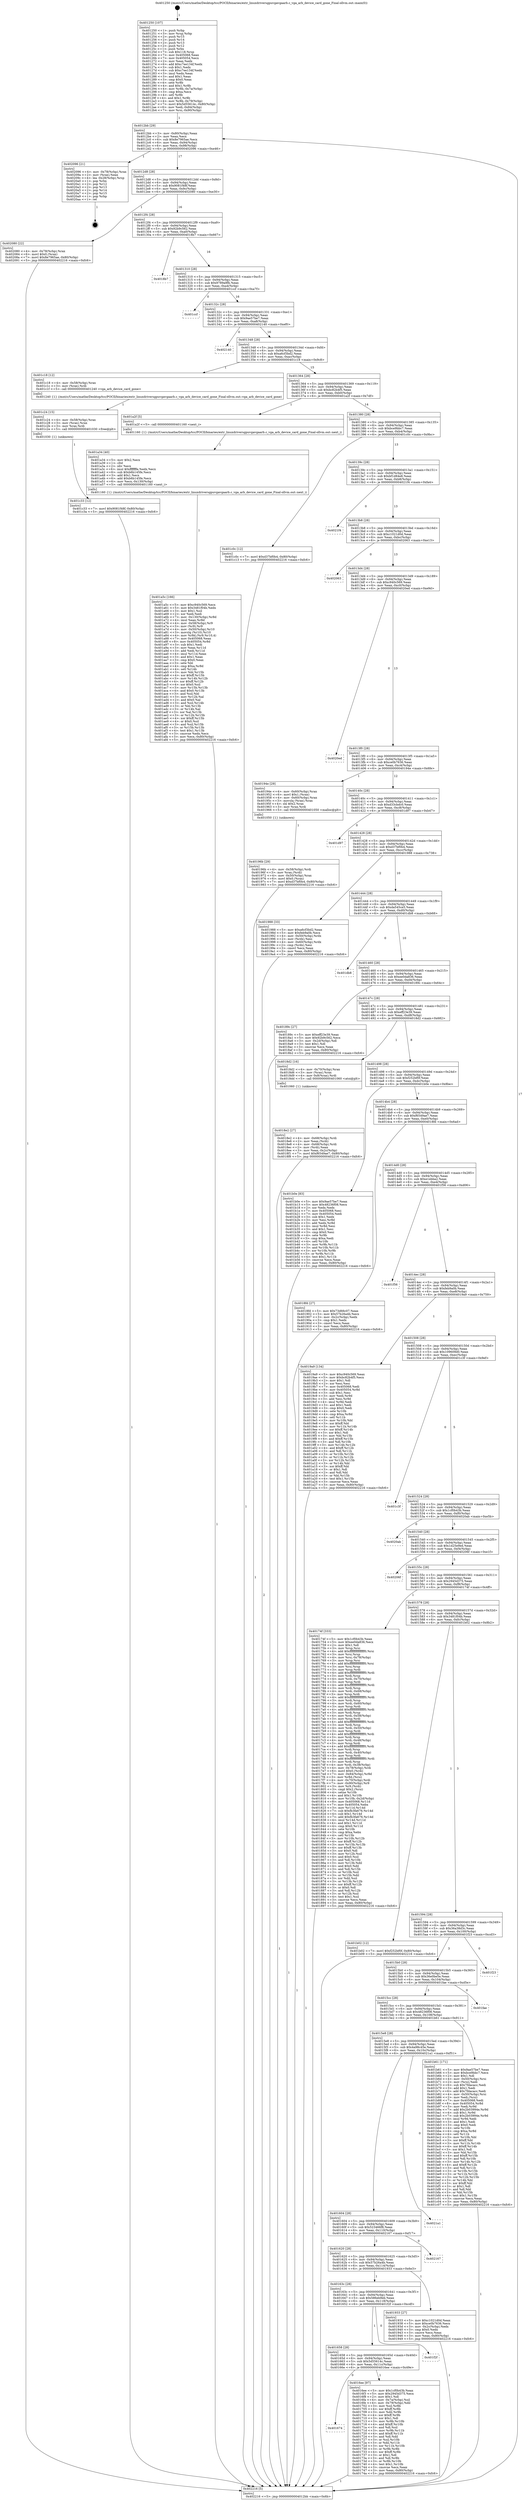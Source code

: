 digraph "0x401250" {
  label = "0x401250 (/mnt/c/Users/mathe/Desktop/tcc/POCII/binaries/extr_linuxdriversgpuvgavgaarb.c_vga_arb_device_card_gone_Final-ollvm.out::main(0))"
  labelloc = "t"
  node[shape=record]

  Entry [label="",width=0.3,height=0.3,shape=circle,fillcolor=black,style=filled]
  "0x4012bb" [label="{
     0x4012bb [29]\l
     | [instrs]\l
     &nbsp;&nbsp;0x4012bb \<+3\>: mov -0x80(%rbp),%eax\l
     &nbsp;&nbsp;0x4012be \<+2\>: mov %eax,%ecx\l
     &nbsp;&nbsp;0x4012c0 \<+6\>: sub $0x8e7965ae,%ecx\l
     &nbsp;&nbsp;0x4012c6 \<+6\>: mov %eax,-0x94(%rbp)\l
     &nbsp;&nbsp;0x4012cc \<+6\>: mov %ecx,-0x98(%rbp)\l
     &nbsp;&nbsp;0x4012d2 \<+6\>: je 0000000000402096 \<main+0xe46\>\l
  }"]
  "0x402096" [label="{
     0x402096 [21]\l
     | [instrs]\l
     &nbsp;&nbsp;0x402096 \<+4\>: mov -0x78(%rbp),%rax\l
     &nbsp;&nbsp;0x40209a \<+2\>: mov (%rax),%eax\l
     &nbsp;&nbsp;0x40209c \<+4\>: lea -0x28(%rbp),%rsp\l
     &nbsp;&nbsp;0x4020a0 \<+1\>: pop %rbx\l
     &nbsp;&nbsp;0x4020a1 \<+2\>: pop %r12\l
     &nbsp;&nbsp;0x4020a3 \<+2\>: pop %r13\l
     &nbsp;&nbsp;0x4020a5 \<+2\>: pop %r14\l
     &nbsp;&nbsp;0x4020a7 \<+2\>: pop %r15\l
     &nbsp;&nbsp;0x4020a9 \<+1\>: pop %rbp\l
     &nbsp;&nbsp;0x4020aa \<+1\>: ret\l
  }"]
  "0x4012d8" [label="{
     0x4012d8 [28]\l
     | [instrs]\l
     &nbsp;&nbsp;0x4012d8 \<+5\>: jmp 00000000004012dd \<main+0x8d\>\l
     &nbsp;&nbsp;0x4012dd \<+6\>: mov -0x94(%rbp),%eax\l
     &nbsp;&nbsp;0x4012e3 \<+5\>: sub $0x9081f48f,%eax\l
     &nbsp;&nbsp;0x4012e8 \<+6\>: mov %eax,-0x9c(%rbp)\l
     &nbsp;&nbsp;0x4012ee \<+6\>: je 0000000000402080 \<main+0xe30\>\l
  }"]
  Exit [label="",width=0.3,height=0.3,shape=circle,fillcolor=black,style=filled,peripheries=2]
  "0x402080" [label="{
     0x402080 [22]\l
     | [instrs]\l
     &nbsp;&nbsp;0x402080 \<+4\>: mov -0x78(%rbp),%rax\l
     &nbsp;&nbsp;0x402084 \<+6\>: movl $0x0,(%rax)\l
     &nbsp;&nbsp;0x40208a \<+7\>: movl $0x8e7965ae,-0x80(%rbp)\l
     &nbsp;&nbsp;0x402091 \<+5\>: jmp 0000000000402216 \<main+0xfc6\>\l
  }"]
  "0x4012f4" [label="{
     0x4012f4 [28]\l
     | [instrs]\l
     &nbsp;&nbsp;0x4012f4 \<+5\>: jmp 00000000004012f9 \<main+0xa9\>\l
     &nbsp;&nbsp;0x4012f9 \<+6\>: mov -0x94(%rbp),%eax\l
     &nbsp;&nbsp;0x4012ff \<+5\>: sub $0x92b9c562,%eax\l
     &nbsp;&nbsp;0x401304 \<+6\>: mov %eax,-0xa0(%rbp)\l
     &nbsp;&nbsp;0x40130a \<+6\>: je 00000000004018b7 \<main+0x667\>\l
  }"]
  "0x401c33" [label="{
     0x401c33 [12]\l
     | [instrs]\l
     &nbsp;&nbsp;0x401c33 \<+7\>: movl $0x9081f48f,-0x80(%rbp)\l
     &nbsp;&nbsp;0x401c3a \<+5\>: jmp 0000000000402216 \<main+0xfc6\>\l
  }"]
  "0x4018b7" [label="{
     0x4018b7\l
  }", style=dashed]
  "0x401310" [label="{
     0x401310 [28]\l
     | [instrs]\l
     &nbsp;&nbsp;0x401310 \<+5\>: jmp 0000000000401315 \<main+0xc5\>\l
     &nbsp;&nbsp;0x401315 \<+6\>: mov -0x94(%rbp),%eax\l
     &nbsp;&nbsp;0x40131b \<+5\>: sub $0x9789a9fb,%eax\l
     &nbsp;&nbsp;0x401320 \<+6\>: mov %eax,-0xa4(%rbp)\l
     &nbsp;&nbsp;0x401326 \<+6\>: je 0000000000401ccf \<main+0xa7f\>\l
  }"]
  "0x401c24" [label="{
     0x401c24 [15]\l
     | [instrs]\l
     &nbsp;&nbsp;0x401c24 \<+4\>: mov -0x58(%rbp),%rax\l
     &nbsp;&nbsp;0x401c28 \<+3\>: mov (%rax),%rax\l
     &nbsp;&nbsp;0x401c2b \<+3\>: mov %rax,%rdi\l
     &nbsp;&nbsp;0x401c2e \<+5\>: call 0000000000401030 \<free@plt\>\l
     | [calls]\l
     &nbsp;&nbsp;0x401030 \{1\} (unknown)\l
  }"]
  "0x401ccf" [label="{
     0x401ccf\l
  }", style=dashed]
  "0x40132c" [label="{
     0x40132c [28]\l
     | [instrs]\l
     &nbsp;&nbsp;0x40132c \<+5\>: jmp 0000000000401331 \<main+0xe1\>\l
     &nbsp;&nbsp;0x401331 \<+6\>: mov -0x94(%rbp),%eax\l
     &nbsp;&nbsp;0x401337 \<+5\>: sub $0x9ae57be7,%eax\l
     &nbsp;&nbsp;0x40133c \<+6\>: mov %eax,-0xa8(%rbp)\l
     &nbsp;&nbsp;0x401342 \<+6\>: je 0000000000402140 \<main+0xef0\>\l
  }"]
  "0x401a5c" [label="{
     0x401a5c [166]\l
     | [instrs]\l
     &nbsp;&nbsp;0x401a5c \<+5\>: mov $0xc940c569,%ecx\l
     &nbsp;&nbsp;0x401a61 \<+5\>: mov $0x3481f04b,%edx\l
     &nbsp;&nbsp;0x401a66 \<+3\>: mov $0x1,%sil\l
     &nbsp;&nbsp;0x401a69 \<+2\>: xor %edi,%edi\l
     &nbsp;&nbsp;0x401a6b \<+7\>: mov -0x130(%rbp),%r8d\l
     &nbsp;&nbsp;0x401a72 \<+4\>: imul %eax,%r8d\l
     &nbsp;&nbsp;0x401a76 \<+4\>: mov -0x58(%rbp),%r9\l
     &nbsp;&nbsp;0x401a7a \<+3\>: mov (%r9),%r9\l
     &nbsp;&nbsp;0x401a7d \<+4\>: mov -0x50(%rbp),%r10\l
     &nbsp;&nbsp;0x401a81 \<+3\>: movslq (%r10),%r10\l
     &nbsp;&nbsp;0x401a84 \<+4\>: mov %r8d,(%r9,%r10,4)\l
     &nbsp;&nbsp;0x401a88 \<+7\>: mov 0x405068,%eax\l
     &nbsp;&nbsp;0x401a8f \<+8\>: mov 0x405054,%r8d\l
     &nbsp;&nbsp;0x401a97 \<+3\>: sub $0x1,%edi\l
     &nbsp;&nbsp;0x401a9a \<+3\>: mov %eax,%r11d\l
     &nbsp;&nbsp;0x401a9d \<+3\>: add %edi,%r11d\l
     &nbsp;&nbsp;0x401aa0 \<+4\>: imul %r11d,%eax\l
     &nbsp;&nbsp;0x401aa4 \<+3\>: and $0x1,%eax\l
     &nbsp;&nbsp;0x401aa7 \<+3\>: cmp $0x0,%eax\l
     &nbsp;&nbsp;0x401aaa \<+3\>: sete %bl\l
     &nbsp;&nbsp;0x401aad \<+4\>: cmp $0xa,%r8d\l
     &nbsp;&nbsp;0x401ab1 \<+4\>: setl %r14b\l
     &nbsp;&nbsp;0x401ab5 \<+3\>: mov %bl,%r15b\l
     &nbsp;&nbsp;0x401ab8 \<+4\>: xor $0xff,%r15b\l
     &nbsp;&nbsp;0x401abc \<+3\>: mov %r14b,%r12b\l
     &nbsp;&nbsp;0x401abf \<+4\>: xor $0xff,%r12b\l
     &nbsp;&nbsp;0x401ac3 \<+4\>: xor $0x0,%sil\l
     &nbsp;&nbsp;0x401ac7 \<+3\>: mov %r15b,%r13b\l
     &nbsp;&nbsp;0x401aca \<+4\>: and $0x0,%r13b\l
     &nbsp;&nbsp;0x401ace \<+3\>: and %sil,%bl\l
     &nbsp;&nbsp;0x401ad1 \<+3\>: mov %r12b,%al\l
     &nbsp;&nbsp;0x401ad4 \<+2\>: and $0x0,%al\l
     &nbsp;&nbsp;0x401ad6 \<+3\>: and %sil,%r14b\l
     &nbsp;&nbsp;0x401ad9 \<+3\>: or %bl,%r13b\l
     &nbsp;&nbsp;0x401adc \<+3\>: or %r14b,%al\l
     &nbsp;&nbsp;0x401adf \<+3\>: xor %al,%r13b\l
     &nbsp;&nbsp;0x401ae2 \<+3\>: or %r12b,%r15b\l
     &nbsp;&nbsp;0x401ae5 \<+4\>: xor $0xff,%r15b\l
     &nbsp;&nbsp;0x401ae9 \<+4\>: or $0x0,%sil\l
     &nbsp;&nbsp;0x401aed \<+3\>: and %sil,%r15b\l
     &nbsp;&nbsp;0x401af0 \<+3\>: or %r15b,%r13b\l
     &nbsp;&nbsp;0x401af3 \<+4\>: test $0x1,%r13b\l
     &nbsp;&nbsp;0x401af7 \<+3\>: cmovne %edx,%ecx\l
     &nbsp;&nbsp;0x401afa \<+3\>: mov %ecx,-0x80(%rbp)\l
     &nbsp;&nbsp;0x401afd \<+5\>: jmp 0000000000402216 \<main+0xfc6\>\l
  }"]
  "0x402140" [label="{
     0x402140\l
  }", style=dashed]
  "0x401348" [label="{
     0x401348 [28]\l
     | [instrs]\l
     &nbsp;&nbsp;0x401348 \<+5\>: jmp 000000000040134d \<main+0xfd\>\l
     &nbsp;&nbsp;0x40134d \<+6\>: mov -0x94(%rbp),%eax\l
     &nbsp;&nbsp;0x401353 \<+5\>: sub $0xa6cf3bd2,%eax\l
     &nbsp;&nbsp;0x401358 \<+6\>: mov %eax,-0xac(%rbp)\l
     &nbsp;&nbsp;0x40135e \<+6\>: je 0000000000401c18 \<main+0x9c8\>\l
  }"]
  "0x401a34" [label="{
     0x401a34 [40]\l
     | [instrs]\l
     &nbsp;&nbsp;0x401a34 \<+5\>: mov $0x2,%ecx\l
     &nbsp;&nbsp;0x401a39 \<+1\>: cltd\l
     &nbsp;&nbsp;0x401a3a \<+2\>: idiv %ecx\l
     &nbsp;&nbsp;0x401a3c \<+6\>: imul $0xfffffffe,%edx,%ecx\l
     &nbsp;&nbsp;0x401a42 \<+6\>: sub $0xb6b145fe,%ecx\l
     &nbsp;&nbsp;0x401a48 \<+3\>: add $0x1,%ecx\l
     &nbsp;&nbsp;0x401a4b \<+6\>: add $0xb6b145fe,%ecx\l
     &nbsp;&nbsp;0x401a51 \<+6\>: mov %ecx,-0x130(%rbp)\l
     &nbsp;&nbsp;0x401a57 \<+5\>: call 0000000000401160 \<next_i\>\l
     | [calls]\l
     &nbsp;&nbsp;0x401160 \{1\} (/mnt/c/Users/mathe/Desktop/tcc/POCII/binaries/extr_linuxdriversgpuvgavgaarb.c_vga_arb_device_card_gone_Final-ollvm.out::next_i)\l
  }"]
  "0x401c18" [label="{
     0x401c18 [12]\l
     | [instrs]\l
     &nbsp;&nbsp;0x401c18 \<+4\>: mov -0x58(%rbp),%rax\l
     &nbsp;&nbsp;0x401c1c \<+3\>: mov (%rax),%rdi\l
     &nbsp;&nbsp;0x401c1f \<+5\>: call 0000000000401240 \<vga_arb_device_card_gone\>\l
     | [calls]\l
     &nbsp;&nbsp;0x401240 \{1\} (/mnt/c/Users/mathe/Desktop/tcc/POCII/binaries/extr_linuxdriversgpuvgavgaarb.c_vga_arb_device_card_gone_Final-ollvm.out::vga_arb_device_card_gone)\l
  }"]
  "0x401364" [label="{
     0x401364 [28]\l
     | [instrs]\l
     &nbsp;&nbsp;0x401364 \<+5\>: jmp 0000000000401369 \<main+0x119\>\l
     &nbsp;&nbsp;0x401369 \<+6\>: mov -0x94(%rbp),%eax\l
     &nbsp;&nbsp;0x40136f \<+5\>: sub $0xbc82b4f5,%eax\l
     &nbsp;&nbsp;0x401374 \<+6\>: mov %eax,-0xb0(%rbp)\l
     &nbsp;&nbsp;0x40137a \<+6\>: je 0000000000401a2f \<main+0x7df\>\l
  }"]
  "0x40196b" [label="{
     0x40196b [29]\l
     | [instrs]\l
     &nbsp;&nbsp;0x40196b \<+4\>: mov -0x58(%rbp),%rdi\l
     &nbsp;&nbsp;0x40196f \<+3\>: mov %rax,(%rdi)\l
     &nbsp;&nbsp;0x401972 \<+4\>: mov -0x50(%rbp),%rax\l
     &nbsp;&nbsp;0x401976 \<+6\>: movl $0x0,(%rax)\l
     &nbsp;&nbsp;0x40197c \<+7\>: movl $0xd37bf0b4,-0x80(%rbp)\l
     &nbsp;&nbsp;0x401983 \<+5\>: jmp 0000000000402216 \<main+0xfc6\>\l
  }"]
  "0x401a2f" [label="{
     0x401a2f [5]\l
     | [instrs]\l
     &nbsp;&nbsp;0x401a2f \<+5\>: call 0000000000401160 \<next_i\>\l
     | [calls]\l
     &nbsp;&nbsp;0x401160 \{1\} (/mnt/c/Users/mathe/Desktop/tcc/POCII/binaries/extr_linuxdriversgpuvgavgaarb.c_vga_arb_device_card_gone_Final-ollvm.out::next_i)\l
  }"]
  "0x401380" [label="{
     0x401380 [28]\l
     | [instrs]\l
     &nbsp;&nbsp;0x401380 \<+5\>: jmp 0000000000401385 \<main+0x135\>\l
     &nbsp;&nbsp;0x401385 \<+6\>: mov -0x94(%rbp),%eax\l
     &nbsp;&nbsp;0x40138b \<+5\>: sub $0xbce9bbc7,%eax\l
     &nbsp;&nbsp;0x401390 \<+6\>: mov %eax,-0xb4(%rbp)\l
     &nbsp;&nbsp;0x401396 \<+6\>: je 0000000000401c0c \<main+0x9bc\>\l
  }"]
  "0x4018e2" [label="{
     0x4018e2 [27]\l
     | [instrs]\l
     &nbsp;&nbsp;0x4018e2 \<+4\>: mov -0x68(%rbp),%rdi\l
     &nbsp;&nbsp;0x4018e6 \<+2\>: mov %eax,(%rdi)\l
     &nbsp;&nbsp;0x4018e8 \<+4\>: mov -0x68(%rbp),%rdi\l
     &nbsp;&nbsp;0x4018ec \<+2\>: mov (%rdi),%eax\l
     &nbsp;&nbsp;0x4018ee \<+3\>: mov %eax,-0x2c(%rbp)\l
     &nbsp;&nbsp;0x4018f1 \<+7\>: movl $0xf6549ae7,-0x80(%rbp)\l
     &nbsp;&nbsp;0x4018f8 \<+5\>: jmp 0000000000402216 \<main+0xfc6\>\l
  }"]
  "0x401c0c" [label="{
     0x401c0c [12]\l
     | [instrs]\l
     &nbsp;&nbsp;0x401c0c \<+7\>: movl $0xd37bf0b4,-0x80(%rbp)\l
     &nbsp;&nbsp;0x401c13 \<+5\>: jmp 0000000000402216 \<main+0xfc6\>\l
  }"]
  "0x40139c" [label="{
     0x40139c [28]\l
     | [instrs]\l
     &nbsp;&nbsp;0x40139c \<+5\>: jmp 00000000004013a1 \<main+0x151\>\l
     &nbsp;&nbsp;0x4013a1 \<+6\>: mov -0x94(%rbp),%eax\l
     &nbsp;&nbsp;0x4013a7 \<+5\>: sub $0xbf1d84e8,%eax\l
     &nbsp;&nbsp;0x4013ac \<+6\>: mov %eax,-0xb8(%rbp)\l
     &nbsp;&nbsp;0x4013b2 \<+6\>: je 00000000004021f4 \<main+0xfa4\>\l
  }"]
  "0x401250" [label="{
     0x401250 [107]\l
     | [instrs]\l
     &nbsp;&nbsp;0x401250 \<+1\>: push %rbp\l
     &nbsp;&nbsp;0x401251 \<+3\>: mov %rsp,%rbp\l
     &nbsp;&nbsp;0x401254 \<+2\>: push %r15\l
     &nbsp;&nbsp;0x401256 \<+2\>: push %r14\l
     &nbsp;&nbsp;0x401258 \<+2\>: push %r13\l
     &nbsp;&nbsp;0x40125a \<+2\>: push %r12\l
     &nbsp;&nbsp;0x40125c \<+1\>: push %rbx\l
     &nbsp;&nbsp;0x40125d \<+7\>: sub $0x118,%rsp\l
     &nbsp;&nbsp;0x401264 \<+7\>: mov 0x405068,%eax\l
     &nbsp;&nbsp;0x40126b \<+7\>: mov 0x405054,%ecx\l
     &nbsp;&nbsp;0x401272 \<+2\>: mov %eax,%edx\l
     &nbsp;&nbsp;0x401274 \<+6\>: add $0xc7ee134f,%edx\l
     &nbsp;&nbsp;0x40127a \<+3\>: sub $0x1,%edx\l
     &nbsp;&nbsp;0x40127d \<+6\>: sub $0xc7ee134f,%edx\l
     &nbsp;&nbsp;0x401283 \<+3\>: imul %edx,%eax\l
     &nbsp;&nbsp;0x401286 \<+3\>: and $0x1,%eax\l
     &nbsp;&nbsp;0x401289 \<+3\>: cmp $0x0,%eax\l
     &nbsp;&nbsp;0x40128c \<+4\>: sete %r8b\l
     &nbsp;&nbsp;0x401290 \<+4\>: and $0x1,%r8b\l
     &nbsp;&nbsp;0x401294 \<+4\>: mov %r8b,-0x7a(%rbp)\l
     &nbsp;&nbsp;0x401298 \<+3\>: cmp $0xa,%ecx\l
     &nbsp;&nbsp;0x40129b \<+4\>: setl %r8b\l
     &nbsp;&nbsp;0x40129f \<+4\>: and $0x1,%r8b\l
     &nbsp;&nbsp;0x4012a3 \<+4\>: mov %r8b,-0x79(%rbp)\l
     &nbsp;&nbsp;0x4012a7 \<+7\>: movl $0x5d55614c,-0x80(%rbp)\l
     &nbsp;&nbsp;0x4012ae \<+6\>: mov %edi,-0x84(%rbp)\l
     &nbsp;&nbsp;0x4012b4 \<+7\>: mov %rsi,-0x90(%rbp)\l
  }"]
  "0x4021f4" [label="{
     0x4021f4\l
  }", style=dashed]
  "0x4013b8" [label="{
     0x4013b8 [28]\l
     | [instrs]\l
     &nbsp;&nbsp;0x4013b8 \<+5\>: jmp 00000000004013bd \<main+0x16d\>\l
     &nbsp;&nbsp;0x4013bd \<+6\>: mov -0x94(%rbp),%eax\l
     &nbsp;&nbsp;0x4013c3 \<+5\>: sub $0xc1021d0d,%eax\l
     &nbsp;&nbsp;0x4013c8 \<+6\>: mov %eax,-0xbc(%rbp)\l
     &nbsp;&nbsp;0x4013ce \<+6\>: je 0000000000402063 \<main+0xe13\>\l
  }"]
  "0x402216" [label="{
     0x402216 [5]\l
     | [instrs]\l
     &nbsp;&nbsp;0x402216 \<+5\>: jmp 00000000004012bb \<main+0x6b\>\l
  }"]
  "0x402063" [label="{
     0x402063\l
  }", style=dashed]
  "0x4013d4" [label="{
     0x4013d4 [28]\l
     | [instrs]\l
     &nbsp;&nbsp;0x4013d4 \<+5\>: jmp 00000000004013d9 \<main+0x189\>\l
     &nbsp;&nbsp;0x4013d9 \<+6\>: mov -0x94(%rbp),%eax\l
     &nbsp;&nbsp;0x4013df \<+5\>: sub $0xc940c569,%eax\l
     &nbsp;&nbsp;0x4013e4 \<+6\>: mov %eax,-0xc0(%rbp)\l
     &nbsp;&nbsp;0x4013ea \<+6\>: je 00000000004020ed \<main+0xe9d\>\l
  }"]
  "0x401674" [label="{
     0x401674\l
  }", style=dashed]
  "0x4020ed" [label="{
     0x4020ed\l
  }", style=dashed]
  "0x4013f0" [label="{
     0x4013f0 [28]\l
     | [instrs]\l
     &nbsp;&nbsp;0x4013f0 \<+5\>: jmp 00000000004013f5 \<main+0x1a5\>\l
     &nbsp;&nbsp;0x4013f5 \<+6\>: mov -0x94(%rbp),%eax\l
     &nbsp;&nbsp;0x4013fb \<+5\>: sub $0xce0b7636,%eax\l
     &nbsp;&nbsp;0x401400 \<+6\>: mov %eax,-0xc4(%rbp)\l
     &nbsp;&nbsp;0x401406 \<+6\>: je 000000000040194e \<main+0x6fe\>\l
  }"]
  "0x4016ee" [label="{
     0x4016ee [97]\l
     | [instrs]\l
     &nbsp;&nbsp;0x4016ee \<+5\>: mov $0x1cf0b43b,%eax\l
     &nbsp;&nbsp;0x4016f3 \<+5\>: mov $0x2945d375,%ecx\l
     &nbsp;&nbsp;0x4016f8 \<+2\>: mov $0x1,%dl\l
     &nbsp;&nbsp;0x4016fa \<+4\>: mov -0x7a(%rbp),%sil\l
     &nbsp;&nbsp;0x4016fe \<+4\>: mov -0x79(%rbp),%dil\l
     &nbsp;&nbsp;0x401702 \<+3\>: mov %sil,%r8b\l
     &nbsp;&nbsp;0x401705 \<+4\>: xor $0xff,%r8b\l
     &nbsp;&nbsp;0x401709 \<+3\>: mov %dil,%r9b\l
     &nbsp;&nbsp;0x40170c \<+4\>: xor $0xff,%r9b\l
     &nbsp;&nbsp;0x401710 \<+3\>: xor $0x1,%dl\l
     &nbsp;&nbsp;0x401713 \<+3\>: mov %r8b,%r10b\l
     &nbsp;&nbsp;0x401716 \<+4\>: and $0xff,%r10b\l
     &nbsp;&nbsp;0x40171a \<+3\>: and %dl,%sil\l
     &nbsp;&nbsp;0x40171d \<+3\>: mov %r9b,%r11b\l
     &nbsp;&nbsp;0x401720 \<+4\>: and $0xff,%r11b\l
     &nbsp;&nbsp;0x401724 \<+3\>: and %dl,%dil\l
     &nbsp;&nbsp;0x401727 \<+3\>: or %sil,%r10b\l
     &nbsp;&nbsp;0x40172a \<+3\>: or %dil,%r11b\l
     &nbsp;&nbsp;0x40172d \<+3\>: xor %r11b,%r10b\l
     &nbsp;&nbsp;0x401730 \<+3\>: or %r9b,%r8b\l
     &nbsp;&nbsp;0x401733 \<+4\>: xor $0xff,%r8b\l
     &nbsp;&nbsp;0x401737 \<+3\>: or $0x1,%dl\l
     &nbsp;&nbsp;0x40173a \<+3\>: and %dl,%r8b\l
     &nbsp;&nbsp;0x40173d \<+3\>: or %r8b,%r10b\l
     &nbsp;&nbsp;0x401740 \<+4\>: test $0x1,%r10b\l
     &nbsp;&nbsp;0x401744 \<+3\>: cmovne %ecx,%eax\l
     &nbsp;&nbsp;0x401747 \<+3\>: mov %eax,-0x80(%rbp)\l
     &nbsp;&nbsp;0x40174a \<+5\>: jmp 0000000000402216 \<main+0xfc6\>\l
  }"]
  "0x40194e" [label="{
     0x40194e [29]\l
     | [instrs]\l
     &nbsp;&nbsp;0x40194e \<+4\>: mov -0x60(%rbp),%rax\l
     &nbsp;&nbsp;0x401952 \<+6\>: movl $0x1,(%rax)\l
     &nbsp;&nbsp;0x401958 \<+4\>: mov -0x60(%rbp),%rax\l
     &nbsp;&nbsp;0x40195c \<+3\>: movslq (%rax),%rax\l
     &nbsp;&nbsp;0x40195f \<+4\>: shl $0x2,%rax\l
     &nbsp;&nbsp;0x401963 \<+3\>: mov %rax,%rdi\l
     &nbsp;&nbsp;0x401966 \<+5\>: call 0000000000401050 \<malloc@plt\>\l
     | [calls]\l
     &nbsp;&nbsp;0x401050 \{1\} (unknown)\l
  }"]
  "0x40140c" [label="{
     0x40140c [28]\l
     | [instrs]\l
     &nbsp;&nbsp;0x40140c \<+5\>: jmp 0000000000401411 \<main+0x1c1\>\l
     &nbsp;&nbsp;0x401411 \<+6\>: mov -0x94(%rbp),%eax\l
     &nbsp;&nbsp;0x401417 \<+5\>: sub $0xd33cbdc0,%eax\l
     &nbsp;&nbsp;0x40141c \<+6\>: mov %eax,-0xc8(%rbp)\l
     &nbsp;&nbsp;0x401422 \<+6\>: je 0000000000401d97 \<main+0xb47\>\l
  }"]
  "0x401658" [label="{
     0x401658 [28]\l
     | [instrs]\l
     &nbsp;&nbsp;0x401658 \<+5\>: jmp 000000000040165d \<main+0x40d\>\l
     &nbsp;&nbsp;0x40165d \<+6\>: mov -0x94(%rbp),%eax\l
     &nbsp;&nbsp;0x401663 \<+5\>: sub $0x5d55614c,%eax\l
     &nbsp;&nbsp;0x401668 \<+6\>: mov %eax,-0x11c(%rbp)\l
     &nbsp;&nbsp;0x40166e \<+6\>: je 00000000004016ee \<main+0x49e\>\l
  }"]
  "0x401d97" [label="{
     0x401d97\l
  }", style=dashed]
  "0x401428" [label="{
     0x401428 [28]\l
     | [instrs]\l
     &nbsp;&nbsp;0x401428 \<+5\>: jmp 000000000040142d \<main+0x1dd\>\l
     &nbsp;&nbsp;0x40142d \<+6\>: mov -0x94(%rbp),%eax\l
     &nbsp;&nbsp;0x401433 \<+5\>: sub $0xd37bf0b4,%eax\l
     &nbsp;&nbsp;0x401438 \<+6\>: mov %eax,-0xcc(%rbp)\l
     &nbsp;&nbsp;0x40143e \<+6\>: je 0000000000401988 \<main+0x738\>\l
  }"]
  "0x401f2f" [label="{
     0x401f2f\l
  }", style=dashed]
  "0x401988" [label="{
     0x401988 [33]\l
     | [instrs]\l
     &nbsp;&nbsp;0x401988 \<+5\>: mov $0xa6cf3bd2,%eax\l
     &nbsp;&nbsp;0x40198d \<+5\>: mov $0xfeb9a0b,%ecx\l
     &nbsp;&nbsp;0x401992 \<+4\>: mov -0x50(%rbp),%rdx\l
     &nbsp;&nbsp;0x401996 \<+2\>: mov (%rdx),%esi\l
     &nbsp;&nbsp;0x401998 \<+4\>: mov -0x60(%rbp),%rdx\l
     &nbsp;&nbsp;0x40199c \<+2\>: cmp (%rdx),%esi\l
     &nbsp;&nbsp;0x40199e \<+3\>: cmovl %ecx,%eax\l
     &nbsp;&nbsp;0x4019a1 \<+3\>: mov %eax,-0x80(%rbp)\l
     &nbsp;&nbsp;0x4019a4 \<+5\>: jmp 0000000000402216 \<main+0xfc6\>\l
  }"]
  "0x401444" [label="{
     0x401444 [28]\l
     | [instrs]\l
     &nbsp;&nbsp;0x401444 \<+5\>: jmp 0000000000401449 \<main+0x1f9\>\l
     &nbsp;&nbsp;0x401449 \<+6\>: mov -0x94(%rbp),%eax\l
     &nbsp;&nbsp;0x40144f \<+5\>: sub $0xda545ce5,%eax\l
     &nbsp;&nbsp;0x401454 \<+6\>: mov %eax,-0xd0(%rbp)\l
     &nbsp;&nbsp;0x40145a \<+6\>: je 0000000000401db8 \<main+0xb68\>\l
  }"]
  "0x40163c" [label="{
     0x40163c [28]\l
     | [instrs]\l
     &nbsp;&nbsp;0x40163c \<+5\>: jmp 0000000000401641 \<main+0x3f1\>\l
     &nbsp;&nbsp;0x401641 \<+6\>: mov -0x94(%rbp),%eax\l
     &nbsp;&nbsp;0x401647 \<+5\>: sub $0x586eb9eb,%eax\l
     &nbsp;&nbsp;0x40164c \<+6\>: mov %eax,-0x118(%rbp)\l
     &nbsp;&nbsp;0x401652 \<+6\>: je 0000000000401f2f \<main+0xcdf\>\l
  }"]
  "0x401db8" [label="{
     0x401db8\l
  }", style=dashed]
  "0x401460" [label="{
     0x401460 [28]\l
     | [instrs]\l
     &nbsp;&nbsp;0x401460 \<+5\>: jmp 0000000000401465 \<main+0x215\>\l
     &nbsp;&nbsp;0x401465 \<+6\>: mov -0x94(%rbp),%eax\l
     &nbsp;&nbsp;0x40146b \<+5\>: sub $0xee0da836,%eax\l
     &nbsp;&nbsp;0x401470 \<+6\>: mov %eax,-0xd4(%rbp)\l
     &nbsp;&nbsp;0x401476 \<+6\>: je 000000000040189c \<main+0x64c\>\l
  }"]
  "0x401933" [label="{
     0x401933 [27]\l
     | [instrs]\l
     &nbsp;&nbsp;0x401933 \<+5\>: mov $0xc1021d0d,%eax\l
     &nbsp;&nbsp;0x401938 \<+5\>: mov $0xce0b7636,%ecx\l
     &nbsp;&nbsp;0x40193d \<+3\>: mov -0x2c(%rbp),%edx\l
     &nbsp;&nbsp;0x401940 \<+3\>: cmp $0x0,%edx\l
     &nbsp;&nbsp;0x401943 \<+3\>: cmove %ecx,%eax\l
     &nbsp;&nbsp;0x401946 \<+3\>: mov %eax,-0x80(%rbp)\l
     &nbsp;&nbsp;0x401949 \<+5\>: jmp 0000000000402216 \<main+0xfc6\>\l
  }"]
  "0x40189c" [label="{
     0x40189c [27]\l
     | [instrs]\l
     &nbsp;&nbsp;0x40189c \<+5\>: mov $0xeff23e39,%eax\l
     &nbsp;&nbsp;0x4018a1 \<+5\>: mov $0x92b9c562,%ecx\l
     &nbsp;&nbsp;0x4018a6 \<+3\>: mov -0x2d(%rbp),%dl\l
     &nbsp;&nbsp;0x4018a9 \<+3\>: test $0x1,%dl\l
     &nbsp;&nbsp;0x4018ac \<+3\>: cmovne %ecx,%eax\l
     &nbsp;&nbsp;0x4018af \<+3\>: mov %eax,-0x80(%rbp)\l
     &nbsp;&nbsp;0x4018b2 \<+5\>: jmp 0000000000402216 \<main+0xfc6\>\l
  }"]
  "0x40147c" [label="{
     0x40147c [28]\l
     | [instrs]\l
     &nbsp;&nbsp;0x40147c \<+5\>: jmp 0000000000401481 \<main+0x231\>\l
     &nbsp;&nbsp;0x401481 \<+6\>: mov -0x94(%rbp),%eax\l
     &nbsp;&nbsp;0x401487 \<+5\>: sub $0xeff23e39,%eax\l
     &nbsp;&nbsp;0x40148c \<+6\>: mov %eax,-0xd8(%rbp)\l
     &nbsp;&nbsp;0x401492 \<+6\>: je 00000000004018d2 \<main+0x682\>\l
  }"]
  "0x401620" [label="{
     0x401620 [28]\l
     | [instrs]\l
     &nbsp;&nbsp;0x401620 \<+5\>: jmp 0000000000401625 \<main+0x3d5\>\l
     &nbsp;&nbsp;0x401625 \<+6\>: mov -0x94(%rbp),%eax\l
     &nbsp;&nbsp;0x40162b \<+5\>: sub $0x57b26a4b,%eax\l
     &nbsp;&nbsp;0x401630 \<+6\>: mov %eax,-0x114(%rbp)\l
     &nbsp;&nbsp;0x401636 \<+6\>: je 0000000000401933 \<main+0x6e3\>\l
  }"]
  "0x4018d2" [label="{
     0x4018d2 [16]\l
     | [instrs]\l
     &nbsp;&nbsp;0x4018d2 \<+4\>: mov -0x70(%rbp),%rax\l
     &nbsp;&nbsp;0x4018d6 \<+3\>: mov (%rax),%rax\l
     &nbsp;&nbsp;0x4018d9 \<+4\>: mov 0x8(%rax),%rdi\l
     &nbsp;&nbsp;0x4018dd \<+5\>: call 0000000000401060 \<atoi@plt\>\l
     | [calls]\l
     &nbsp;&nbsp;0x401060 \{1\} (unknown)\l
  }"]
  "0x401498" [label="{
     0x401498 [28]\l
     | [instrs]\l
     &nbsp;&nbsp;0x401498 \<+5\>: jmp 000000000040149d \<main+0x24d\>\l
     &nbsp;&nbsp;0x40149d \<+6\>: mov -0x94(%rbp),%eax\l
     &nbsp;&nbsp;0x4014a3 \<+5\>: sub $0xf252bf0f,%eax\l
     &nbsp;&nbsp;0x4014a8 \<+6\>: mov %eax,-0xdc(%rbp)\l
     &nbsp;&nbsp;0x4014ae \<+6\>: je 0000000000401b0e \<main+0x8be\>\l
  }"]
  "0x402167" [label="{
     0x402167\l
  }", style=dashed]
  "0x401b0e" [label="{
     0x401b0e [83]\l
     | [instrs]\l
     &nbsp;&nbsp;0x401b0e \<+5\>: mov $0x9ae57be7,%eax\l
     &nbsp;&nbsp;0x401b13 \<+5\>: mov $0x48236f08,%ecx\l
     &nbsp;&nbsp;0x401b18 \<+2\>: xor %edx,%edx\l
     &nbsp;&nbsp;0x401b1a \<+7\>: mov 0x405068,%esi\l
     &nbsp;&nbsp;0x401b21 \<+7\>: mov 0x405054,%edi\l
     &nbsp;&nbsp;0x401b28 \<+3\>: sub $0x1,%edx\l
     &nbsp;&nbsp;0x401b2b \<+3\>: mov %esi,%r8d\l
     &nbsp;&nbsp;0x401b2e \<+3\>: add %edx,%r8d\l
     &nbsp;&nbsp;0x401b31 \<+4\>: imul %r8d,%esi\l
     &nbsp;&nbsp;0x401b35 \<+3\>: and $0x1,%esi\l
     &nbsp;&nbsp;0x401b38 \<+3\>: cmp $0x0,%esi\l
     &nbsp;&nbsp;0x401b3b \<+4\>: sete %r9b\l
     &nbsp;&nbsp;0x401b3f \<+3\>: cmp $0xa,%edi\l
     &nbsp;&nbsp;0x401b42 \<+4\>: setl %r10b\l
     &nbsp;&nbsp;0x401b46 \<+3\>: mov %r9b,%r11b\l
     &nbsp;&nbsp;0x401b49 \<+3\>: and %r10b,%r11b\l
     &nbsp;&nbsp;0x401b4c \<+3\>: xor %r10b,%r9b\l
     &nbsp;&nbsp;0x401b4f \<+3\>: or %r9b,%r11b\l
     &nbsp;&nbsp;0x401b52 \<+4\>: test $0x1,%r11b\l
     &nbsp;&nbsp;0x401b56 \<+3\>: cmovne %ecx,%eax\l
     &nbsp;&nbsp;0x401b59 \<+3\>: mov %eax,-0x80(%rbp)\l
     &nbsp;&nbsp;0x401b5c \<+5\>: jmp 0000000000402216 \<main+0xfc6\>\l
  }"]
  "0x4014b4" [label="{
     0x4014b4 [28]\l
     | [instrs]\l
     &nbsp;&nbsp;0x4014b4 \<+5\>: jmp 00000000004014b9 \<main+0x269\>\l
     &nbsp;&nbsp;0x4014b9 \<+6\>: mov -0x94(%rbp),%eax\l
     &nbsp;&nbsp;0x4014bf \<+5\>: sub $0xf6549ae7,%eax\l
     &nbsp;&nbsp;0x4014c4 \<+6\>: mov %eax,-0xe0(%rbp)\l
     &nbsp;&nbsp;0x4014ca \<+6\>: je 00000000004018fd \<main+0x6ad\>\l
  }"]
  "0x401604" [label="{
     0x401604 [28]\l
     | [instrs]\l
     &nbsp;&nbsp;0x401604 \<+5\>: jmp 0000000000401609 \<main+0x3b9\>\l
     &nbsp;&nbsp;0x401609 \<+6\>: mov -0x94(%rbp),%eax\l
     &nbsp;&nbsp;0x40160f \<+5\>: sub $0x523466f8,%eax\l
     &nbsp;&nbsp;0x401614 \<+6\>: mov %eax,-0x110(%rbp)\l
     &nbsp;&nbsp;0x40161a \<+6\>: je 0000000000402167 \<main+0xf17\>\l
  }"]
  "0x4018fd" [label="{
     0x4018fd [27]\l
     | [instrs]\l
     &nbsp;&nbsp;0x4018fd \<+5\>: mov $0x73d66c07,%eax\l
     &nbsp;&nbsp;0x401902 \<+5\>: mov $0x57b26a4b,%ecx\l
     &nbsp;&nbsp;0x401907 \<+3\>: mov -0x2c(%rbp),%edx\l
     &nbsp;&nbsp;0x40190a \<+3\>: cmp $0x1,%edx\l
     &nbsp;&nbsp;0x40190d \<+3\>: cmovl %ecx,%eax\l
     &nbsp;&nbsp;0x401910 \<+3\>: mov %eax,-0x80(%rbp)\l
     &nbsp;&nbsp;0x401913 \<+5\>: jmp 0000000000402216 \<main+0xfc6\>\l
  }"]
  "0x4014d0" [label="{
     0x4014d0 [28]\l
     | [instrs]\l
     &nbsp;&nbsp;0x4014d0 \<+5\>: jmp 00000000004014d5 \<main+0x285\>\l
     &nbsp;&nbsp;0x4014d5 \<+6\>: mov -0x94(%rbp),%eax\l
     &nbsp;&nbsp;0x4014db \<+5\>: sub $0xe1ebba2,%eax\l
     &nbsp;&nbsp;0x4014e0 \<+6\>: mov %eax,-0xe4(%rbp)\l
     &nbsp;&nbsp;0x4014e6 \<+6\>: je 0000000000401f56 \<main+0xd06\>\l
  }"]
  "0x4021a1" [label="{
     0x4021a1\l
  }", style=dashed]
  "0x401f56" [label="{
     0x401f56\l
  }", style=dashed]
  "0x4014ec" [label="{
     0x4014ec [28]\l
     | [instrs]\l
     &nbsp;&nbsp;0x4014ec \<+5\>: jmp 00000000004014f1 \<main+0x2a1\>\l
     &nbsp;&nbsp;0x4014f1 \<+6\>: mov -0x94(%rbp),%eax\l
     &nbsp;&nbsp;0x4014f7 \<+5\>: sub $0xfeb9a0b,%eax\l
     &nbsp;&nbsp;0x4014fc \<+6\>: mov %eax,-0xe8(%rbp)\l
     &nbsp;&nbsp;0x401502 \<+6\>: je 00000000004019a9 \<main+0x759\>\l
  }"]
  "0x4015e8" [label="{
     0x4015e8 [28]\l
     | [instrs]\l
     &nbsp;&nbsp;0x4015e8 \<+5\>: jmp 00000000004015ed \<main+0x39d\>\l
     &nbsp;&nbsp;0x4015ed \<+6\>: mov -0x94(%rbp),%eax\l
     &nbsp;&nbsp;0x4015f3 \<+5\>: sub $0x4a98c45e,%eax\l
     &nbsp;&nbsp;0x4015f8 \<+6\>: mov %eax,-0x10c(%rbp)\l
     &nbsp;&nbsp;0x4015fe \<+6\>: je 00000000004021a1 \<main+0xf51\>\l
  }"]
  "0x4019a9" [label="{
     0x4019a9 [134]\l
     | [instrs]\l
     &nbsp;&nbsp;0x4019a9 \<+5\>: mov $0xc940c569,%eax\l
     &nbsp;&nbsp;0x4019ae \<+5\>: mov $0xbc82b4f5,%ecx\l
     &nbsp;&nbsp;0x4019b3 \<+2\>: mov $0x1,%dl\l
     &nbsp;&nbsp;0x4019b5 \<+2\>: xor %esi,%esi\l
     &nbsp;&nbsp;0x4019b7 \<+7\>: mov 0x405068,%edi\l
     &nbsp;&nbsp;0x4019be \<+8\>: mov 0x405054,%r8d\l
     &nbsp;&nbsp;0x4019c6 \<+3\>: sub $0x1,%esi\l
     &nbsp;&nbsp;0x4019c9 \<+3\>: mov %edi,%r9d\l
     &nbsp;&nbsp;0x4019cc \<+3\>: add %esi,%r9d\l
     &nbsp;&nbsp;0x4019cf \<+4\>: imul %r9d,%edi\l
     &nbsp;&nbsp;0x4019d3 \<+3\>: and $0x1,%edi\l
     &nbsp;&nbsp;0x4019d6 \<+3\>: cmp $0x0,%edi\l
     &nbsp;&nbsp;0x4019d9 \<+4\>: sete %r10b\l
     &nbsp;&nbsp;0x4019dd \<+4\>: cmp $0xa,%r8d\l
     &nbsp;&nbsp;0x4019e1 \<+4\>: setl %r11b\l
     &nbsp;&nbsp;0x4019e5 \<+3\>: mov %r10b,%bl\l
     &nbsp;&nbsp;0x4019e8 \<+3\>: xor $0xff,%bl\l
     &nbsp;&nbsp;0x4019eb \<+3\>: mov %r11b,%r14b\l
     &nbsp;&nbsp;0x4019ee \<+4\>: xor $0xff,%r14b\l
     &nbsp;&nbsp;0x4019f2 \<+3\>: xor $0x1,%dl\l
     &nbsp;&nbsp;0x4019f5 \<+3\>: mov %bl,%r15b\l
     &nbsp;&nbsp;0x4019f8 \<+4\>: and $0xff,%r15b\l
     &nbsp;&nbsp;0x4019fc \<+3\>: and %dl,%r10b\l
     &nbsp;&nbsp;0x4019ff \<+3\>: mov %r14b,%r12b\l
     &nbsp;&nbsp;0x401a02 \<+4\>: and $0xff,%r12b\l
     &nbsp;&nbsp;0x401a06 \<+3\>: and %dl,%r11b\l
     &nbsp;&nbsp;0x401a09 \<+3\>: or %r10b,%r15b\l
     &nbsp;&nbsp;0x401a0c \<+3\>: or %r11b,%r12b\l
     &nbsp;&nbsp;0x401a0f \<+3\>: xor %r12b,%r15b\l
     &nbsp;&nbsp;0x401a12 \<+3\>: or %r14b,%bl\l
     &nbsp;&nbsp;0x401a15 \<+3\>: xor $0xff,%bl\l
     &nbsp;&nbsp;0x401a18 \<+3\>: or $0x1,%dl\l
     &nbsp;&nbsp;0x401a1b \<+2\>: and %dl,%bl\l
     &nbsp;&nbsp;0x401a1d \<+3\>: or %bl,%r15b\l
     &nbsp;&nbsp;0x401a20 \<+4\>: test $0x1,%r15b\l
     &nbsp;&nbsp;0x401a24 \<+3\>: cmovne %ecx,%eax\l
     &nbsp;&nbsp;0x401a27 \<+3\>: mov %eax,-0x80(%rbp)\l
     &nbsp;&nbsp;0x401a2a \<+5\>: jmp 0000000000402216 \<main+0xfc6\>\l
  }"]
  "0x401508" [label="{
     0x401508 [28]\l
     | [instrs]\l
     &nbsp;&nbsp;0x401508 \<+5\>: jmp 000000000040150d \<main+0x2bd\>\l
     &nbsp;&nbsp;0x40150d \<+6\>: mov -0x94(%rbp),%eax\l
     &nbsp;&nbsp;0x401513 \<+5\>: sub $0x109609d0,%eax\l
     &nbsp;&nbsp;0x401518 \<+6\>: mov %eax,-0xec(%rbp)\l
     &nbsp;&nbsp;0x40151e \<+6\>: je 0000000000401c3f \<main+0x9ef\>\l
  }"]
  "0x401b61" [label="{
     0x401b61 [171]\l
     | [instrs]\l
     &nbsp;&nbsp;0x401b61 \<+5\>: mov $0x9ae57be7,%eax\l
     &nbsp;&nbsp;0x401b66 \<+5\>: mov $0xbce9bbc7,%ecx\l
     &nbsp;&nbsp;0x401b6b \<+2\>: mov $0x1,%dl\l
     &nbsp;&nbsp;0x401b6d \<+4\>: mov -0x50(%rbp),%rsi\l
     &nbsp;&nbsp;0x401b71 \<+2\>: mov (%rsi),%edi\l
     &nbsp;&nbsp;0x401b73 \<+6\>: sub $0x7fdacacc,%edi\l
     &nbsp;&nbsp;0x401b79 \<+3\>: add $0x1,%edi\l
     &nbsp;&nbsp;0x401b7c \<+6\>: add $0x7fdacacc,%edi\l
     &nbsp;&nbsp;0x401b82 \<+4\>: mov -0x50(%rbp),%rsi\l
     &nbsp;&nbsp;0x401b86 \<+2\>: mov %edi,(%rsi)\l
     &nbsp;&nbsp;0x401b88 \<+7\>: mov 0x405068,%edi\l
     &nbsp;&nbsp;0x401b8f \<+8\>: mov 0x405054,%r8d\l
     &nbsp;&nbsp;0x401b97 \<+3\>: mov %edi,%r9d\l
     &nbsp;&nbsp;0x401b9a \<+7\>: add $0x2b03994e,%r9d\l
     &nbsp;&nbsp;0x401ba1 \<+4\>: sub $0x1,%r9d\l
     &nbsp;&nbsp;0x401ba5 \<+7\>: sub $0x2b03994e,%r9d\l
     &nbsp;&nbsp;0x401bac \<+4\>: imul %r9d,%edi\l
     &nbsp;&nbsp;0x401bb0 \<+3\>: and $0x1,%edi\l
     &nbsp;&nbsp;0x401bb3 \<+3\>: cmp $0x0,%edi\l
     &nbsp;&nbsp;0x401bb6 \<+4\>: sete %r10b\l
     &nbsp;&nbsp;0x401bba \<+4\>: cmp $0xa,%r8d\l
     &nbsp;&nbsp;0x401bbe \<+4\>: setl %r11b\l
     &nbsp;&nbsp;0x401bc2 \<+3\>: mov %r10b,%bl\l
     &nbsp;&nbsp;0x401bc5 \<+3\>: xor $0xff,%bl\l
     &nbsp;&nbsp;0x401bc8 \<+3\>: mov %r11b,%r14b\l
     &nbsp;&nbsp;0x401bcb \<+4\>: xor $0xff,%r14b\l
     &nbsp;&nbsp;0x401bcf \<+3\>: xor $0x1,%dl\l
     &nbsp;&nbsp;0x401bd2 \<+3\>: mov %bl,%r15b\l
     &nbsp;&nbsp;0x401bd5 \<+4\>: and $0xff,%r15b\l
     &nbsp;&nbsp;0x401bd9 \<+3\>: and %dl,%r10b\l
     &nbsp;&nbsp;0x401bdc \<+3\>: mov %r14b,%r12b\l
     &nbsp;&nbsp;0x401bdf \<+4\>: and $0xff,%r12b\l
     &nbsp;&nbsp;0x401be3 \<+3\>: and %dl,%r11b\l
     &nbsp;&nbsp;0x401be6 \<+3\>: or %r10b,%r15b\l
     &nbsp;&nbsp;0x401be9 \<+3\>: or %r11b,%r12b\l
     &nbsp;&nbsp;0x401bec \<+3\>: xor %r12b,%r15b\l
     &nbsp;&nbsp;0x401bef \<+3\>: or %r14b,%bl\l
     &nbsp;&nbsp;0x401bf2 \<+3\>: xor $0xff,%bl\l
     &nbsp;&nbsp;0x401bf5 \<+3\>: or $0x1,%dl\l
     &nbsp;&nbsp;0x401bf8 \<+2\>: and %dl,%bl\l
     &nbsp;&nbsp;0x401bfa \<+3\>: or %bl,%r15b\l
     &nbsp;&nbsp;0x401bfd \<+4\>: test $0x1,%r15b\l
     &nbsp;&nbsp;0x401c01 \<+3\>: cmovne %ecx,%eax\l
     &nbsp;&nbsp;0x401c04 \<+3\>: mov %eax,-0x80(%rbp)\l
     &nbsp;&nbsp;0x401c07 \<+5\>: jmp 0000000000402216 \<main+0xfc6\>\l
  }"]
  "0x401c3f" [label="{
     0x401c3f\l
  }", style=dashed]
  "0x401524" [label="{
     0x401524 [28]\l
     | [instrs]\l
     &nbsp;&nbsp;0x401524 \<+5\>: jmp 0000000000401529 \<main+0x2d9\>\l
     &nbsp;&nbsp;0x401529 \<+6\>: mov -0x94(%rbp),%eax\l
     &nbsp;&nbsp;0x40152f \<+5\>: sub $0x1cf0b43b,%eax\l
     &nbsp;&nbsp;0x401534 \<+6\>: mov %eax,-0xf0(%rbp)\l
     &nbsp;&nbsp;0x40153a \<+6\>: je 00000000004020ab \<main+0xe5b\>\l
  }"]
  "0x4015cc" [label="{
     0x4015cc [28]\l
     | [instrs]\l
     &nbsp;&nbsp;0x4015cc \<+5\>: jmp 00000000004015d1 \<main+0x381\>\l
     &nbsp;&nbsp;0x4015d1 \<+6\>: mov -0x94(%rbp),%eax\l
     &nbsp;&nbsp;0x4015d7 \<+5\>: sub $0x48236f08,%eax\l
     &nbsp;&nbsp;0x4015dc \<+6\>: mov %eax,-0x108(%rbp)\l
     &nbsp;&nbsp;0x4015e2 \<+6\>: je 0000000000401b61 \<main+0x911\>\l
  }"]
  "0x4020ab" [label="{
     0x4020ab\l
  }", style=dashed]
  "0x401540" [label="{
     0x401540 [28]\l
     | [instrs]\l
     &nbsp;&nbsp;0x401540 \<+5\>: jmp 0000000000401545 \<main+0x2f5\>\l
     &nbsp;&nbsp;0x401545 \<+6\>: mov -0x94(%rbp),%eax\l
     &nbsp;&nbsp;0x40154b \<+5\>: sub $0x1d25e9ed,%eax\l
     &nbsp;&nbsp;0x401550 \<+6\>: mov %eax,-0xf4(%rbp)\l
     &nbsp;&nbsp;0x401556 \<+6\>: je 000000000040206f \<main+0xe1f\>\l
  }"]
  "0x401fae" [label="{
     0x401fae\l
  }", style=dashed]
  "0x40206f" [label="{
     0x40206f\l
  }", style=dashed]
  "0x40155c" [label="{
     0x40155c [28]\l
     | [instrs]\l
     &nbsp;&nbsp;0x40155c \<+5\>: jmp 0000000000401561 \<main+0x311\>\l
     &nbsp;&nbsp;0x401561 \<+6\>: mov -0x94(%rbp),%eax\l
     &nbsp;&nbsp;0x401567 \<+5\>: sub $0x2945d375,%eax\l
     &nbsp;&nbsp;0x40156c \<+6\>: mov %eax,-0xf8(%rbp)\l
     &nbsp;&nbsp;0x401572 \<+6\>: je 000000000040174f \<main+0x4ff\>\l
  }"]
  "0x4015b0" [label="{
     0x4015b0 [28]\l
     | [instrs]\l
     &nbsp;&nbsp;0x4015b0 \<+5\>: jmp 00000000004015b5 \<main+0x365\>\l
     &nbsp;&nbsp;0x4015b5 \<+6\>: mov -0x94(%rbp),%eax\l
     &nbsp;&nbsp;0x4015bb \<+5\>: sub $0x36e0be5e,%eax\l
     &nbsp;&nbsp;0x4015c0 \<+6\>: mov %eax,-0x104(%rbp)\l
     &nbsp;&nbsp;0x4015c6 \<+6\>: je 0000000000401fae \<main+0xd5e\>\l
  }"]
  "0x40174f" [label="{
     0x40174f [333]\l
     | [instrs]\l
     &nbsp;&nbsp;0x40174f \<+5\>: mov $0x1cf0b43b,%eax\l
     &nbsp;&nbsp;0x401754 \<+5\>: mov $0xee0da836,%ecx\l
     &nbsp;&nbsp;0x401759 \<+2\>: mov $0x1,%dl\l
     &nbsp;&nbsp;0x40175b \<+3\>: mov %rsp,%rsi\l
     &nbsp;&nbsp;0x40175e \<+4\>: add $0xfffffffffffffff0,%rsi\l
     &nbsp;&nbsp;0x401762 \<+3\>: mov %rsi,%rsp\l
     &nbsp;&nbsp;0x401765 \<+4\>: mov %rsi,-0x78(%rbp)\l
     &nbsp;&nbsp;0x401769 \<+3\>: mov %rsp,%rsi\l
     &nbsp;&nbsp;0x40176c \<+4\>: add $0xfffffffffffffff0,%rsi\l
     &nbsp;&nbsp;0x401770 \<+3\>: mov %rsi,%rsp\l
     &nbsp;&nbsp;0x401773 \<+3\>: mov %rsp,%rdi\l
     &nbsp;&nbsp;0x401776 \<+4\>: add $0xfffffffffffffff0,%rdi\l
     &nbsp;&nbsp;0x40177a \<+3\>: mov %rdi,%rsp\l
     &nbsp;&nbsp;0x40177d \<+4\>: mov %rdi,-0x70(%rbp)\l
     &nbsp;&nbsp;0x401781 \<+3\>: mov %rsp,%rdi\l
     &nbsp;&nbsp;0x401784 \<+4\>: add $0xfffffffffffffff0,%rdi\l
     &nbsp;&nbsp;0x401788 \<+3\>: mov %rdi,%rsp\l
     &nbsp;&nbsp;0x40178b \<+4\>: mov %rdi,-0x68(%rbp)\l
     &nbsp;&nbsp;0x40178f \<+3\>: mov %rsp,%rdi\l
     &nbsp;&nbsp;0x401792 \<+4\>: add $0xfffffffffffffff0,%rdi\l
     &nbsp;&nbsp;0x401796 \<+3\>: mov %rdi,%rsp\l
     &nbsp;&nbsp;0x401799 \<+4\>: mov %rdi,-0x60(%rbp)\l
     &nbsp;&nbsp;0x40179d \<+3\>: mov %rsp,%rdi\l
     &nbsp;&nbsp;0x4017a0 \<+4\>: add $0xfffffffffffffff0,%rdi\l
     &nbsp;&nbsp;0x4017a4 \<+3\>: mov %rdi,%rsp\l
     &nbsp;&nbsp;0x4017a7 \<+4\>: mov %rdi,-0x58(%rbp)\l
     &nbsp;&nbsp;0x4017ab \<+3\>: mov %rsp,%rdi\l
     &nbsp;&nbsp;0x4017ae \<+4\>: add $0xfffffffffffffff0,%rdi\l
     &nbsp;&nbsp;0x4017b2 \<+3\>: mov %rdi,%rsp\l
     &nbsp;&nbsp;0x4017b5 \<+4\>: mov %rdi,-0x50(%rbp)\l
     &nbsp;&nbsp;0x4017b9 \<+3\>: mov %rsp,%rdi\l
     &nbsp;&nbsp;0x4017bc \<+4\>: add $0xfffffffffffffff0,%rdi\l
     &nbsp;&nbsp;0x4017c0 \<+3\>: mov %rdi,%rsp\l
     &nbsp;&nbsp;0x4017c3 \<+4\>: mov %rdi,-0x48(%rbp)\l
     &nbsp;&nbsp;0x4017c7 \<+3\>: mov %rsp,%rdi\l
     &nbsp;&nbsp;0x4017ca \<+4\>: add $0xfffffffffffffff0,%rdi\l
     &nbsp;&nbsp;0x4017ce \<+3\>: mov %rdi,%rsp\l
     &nbsp;&nbsp;0x4017d1 \<+4\>: mov %rdi,-0x40(%rbp)\l
     &nbsp;&nbsp;0x4017d5 \<+3\>: mov %rsp,%rdi\l
     &nbsp;&nbsp;0x4017d8 \<+4\>: add $0xfffffffffffffff0,%rdi\l
     &nbsp;&nbsp;0x4017dc \<+3\>: mov %rdi,%rsp\l
     &nbsp;&nbsp;0x4017df \<+4\>: mov %rdi,-0x38(%rbp)\l
     &nbsp;&nbsp;0x4017e3 \<+4\>: mov -0x78(%rbp),%rdi\l
     &nbsp;&nbsp;0x4017e7 \<+6\>: movl $0x0,(%rdi)\l
     &nbsp;&nbsp;0x4017ed \<+7\>: mov -0x84(%rbp),%r8d\l
     &nbsp;&nbsp;0x4017f4 \<+3\>: mov %r8d,(%rsi)\l
     &nbsp;&nbsp;0x4017f7 \<+4\>: mov -0x70(%rbp),%rdi\l
     &nbsp;&nbsp;0x4017fb \<+7\>: mov -0x90(%rbp),%r9\l
     &nbsp;&nbsp;0x401802 \<+3\>: mov %r9,(%rdi)\l
     &nbsp;&nbsp;0x401805 \<+3\>: cmpl $0x2,(%rsi)\l
     &nbsp;&nbsp;0x401808 \<+4\>: setne %r10b\l
     &nbsp;&nbsp;0x40180c \<+4\>: and $0x1,%r10b\l
     &nbsp;&nbsp;0x401810 \<+4\>: mov %r10b,-0x2d(%rbp)\l
     &nbsp;&nbsp;0x401814 \<+8\>: mov 0x405068,%r11d\l
     &nbsp;&nbsp;0x40181c \<+7\>: mov 0x405054,%ebx\l
     &nbsp;&nbsp;0x401823 \<+3\>: mov %r11d,%r14d\l
     &nbsp;&nbsp;0x401826 \<+7\>: sub $0xfb3fa676,%r14d\l
     &nbsp;&nbsp;0x40182d \<+4\>: sub $0x1,%r14d\l
     &nbsp;&nbsp;0x401831 \<+7\>: add $0xfb3fa676,%r14d\l
     &nbsp;&nbsp;0x401838 \<+4\>: imul %r14d,%r11d\l
     &nbsp;&nbsp;0x40183c \<+4\>: and $0x1,%r11d\l
     &nbsp;&nbsp;0x401840 \<+4\>: cmp $0x0,%r11d\l
     &nbsp;&nbsp;0x401844 \<+4\>: sete %r10b\l
     &nbsp;&nbsp;0x401848 \<+3\>: cmp $0xa,%ebx\l
     &nbsp;&nbsp;0x40184b \<+4\>: setl %r15b\l
     &nbsp;&nbsp;0x40184f \<+3\>: mov %r10b,%r12b\l
     &nbsp;&nbsp;0x401852 \<+4\>: xor $0xff,%r12b\l
     &nbsp;&nbsp;0x401856 \<+3\>: mov %r15b,%r13b\l
     &nbsp;&nbsp;0x401859 \<+4\>: xor $0xff,%r13b\l
     &nbsp;&nbsp;0x40185d \<+3\>: xor $0x0,%dl\l
     &nbsp;&nbsp;0x401860 \<+3\>: mov %r12b,%sil\l
     &nbsp;&nbsp;0x401863 \<+4\>: and $0x0,%sil\l
     &nbsp;&nbsp;0x401867 \<+3\>: and %dl,%r10b\l
     &nbsp;&nbsp;0x40186a \<+3\>: mov %r13b,%dil\l
     &nbsp;&nbsp;0x40186d \<+4\>: and $0x0,%dil\l
     &nbsp;&nbsp;0x401871 \<+3\>: and %dl,%r15b\l
     &nbsp;&nbsp;0x401874 \<+3\>: or %r10b,%sil\l
     &nbsp;&nbsp;0x401877 \<+3\>: or %r15b,%dil\l
     &nbsp;&nbsp;0x40187a \<+3\>: xor %dil,%sil\l
     &nbsp;&nbsp;0x40187d \<+3\>: or %r13b,%r12b\l
     &nbsp;&nbsp;0x401880 \<+4\>: xor $0xff,%r12b\l
     &nbsp;&nbsp;0x401884 \<+3\>: or $0x0,%dl\l
     &nbsp;&nbsp;0x401887 \<+3\>: and %dl,%r12b\l
     &nbsp;&nbsp;0x40188a \<+3\>: or %r12b,%sil\l
     &nbsp;&nbsp;0x40188d \<+4\>: test $0x1,%sil\l
     &nbsp;&nbsp;0x401891 \<+3\>: cmovne %ecx,%eax\l
     &nbsp;&nbsp;0x401894 \<+3\>: mov %eax,-0x80(%rbp)\l
     &nbsp;&nbsp;0x401897 \<+5\>: jmp 0000000000402216 \<main+0xfc6\>\l
  }"]
  "0x401578" [label="{
     0x401578 [28]\l
     | [instrs]\l
     &nbsp;&nbsp;0x401578 \<+5\>: jmp 000000000040157d \<main+0x32d\>\l
     &nbsp;&nbsp;0x40157d \<+6\>: mov -0x94(%rbp),%eax\l
     &nbsp;&nbsp;0x401583 \<+5\>: sub $0x3481f04b,%eax\l
     &nbsp;&nbsp;0x401588 \<+6\>: mov %eax,-0xfc(%rbp)\l
     &nbsp;&nbsp;0x40158e \<+6\>: je 0000000000401b02 \<main+0x8b2\>\l
  }"]
  "0x401f23" [label="{
     0x401f23\l
  }", style=dashed]
  "0x401b02" [label="{
     0x401b02 [12]\l
     | [instrs]\l
     &nbsp;&nbsp;0x401b02 \<+7\>: movl $0xf252bf0f,-0x80(%rbp)\l
     &nbsp;&nbsp;0x401b09 \<+5\>: jmp 0000000000402216 \<main+0xfc6\>\l
  }"]
  "0x401594" [label="{
     0x401594 [28]\l
     | [instrs]\l
     &nbsp;&nbsp;0x401594 \<+5\>: jmp 0000000000401599 \<main+0x349\>\l
     &nbsp;&nbsp;0x401599 \<+6\>: mov -0x94(%rbp),%eax\l
     &nbsp;&nbsp;0x40159f \<+5\>: sub $0x36a38d3c,%eax\l
     &nbsp;&nbsp;0x4015a4 \<+6\>: mov %eax,-0x100(%rbp)\l
     &nbsp;&nbsp;0x4015aa \<+6\>: je 0000000000401f23 \<main+0xcd3\>\l
  }"]
  Entry -> "0x401250" [label=" 1"]
  "0x4012bb" -> "0x402096" [label=" 1"]
  "0x4012bb" -> "0x4012d8" [label=" 17"]
  "0x402096" -> Exit [label=" 1"]
  "0x4012d8" -> "0x402080" [label=" 1"]
  "0x4012d8" -> "0x4012f4" [label=" 16"]
  "0x402080" -> "0x402216" [label=" 1"]
  "0x4012f4" -> "0x4018b7" [label=" 0"]
  "0x4012f4" -> "0x401310" [label=" 16"]
  "0x401c33" -> "0x402216" [label=" 1"]
  "0x401310" -> "0x401ccf" [label=" 0"]
  "0x401310" -> "0x40132c" [label=" 16"]
  "0x401c24" -> "0x401c33" [label=" 1"]
  "0x40132c" -> "0x402140" [label=" 0"]
  "0x40132c" -> "0x401348" [label=" 16"]
  "0x401c18" -> "0x401c24" [label=" 1"]
  "0x401348" -> "0x401c18" [label=" 1"]
  "0x401348" -> "0x401364" [label=" 15"]
  "0x401c0c" -> "0x402216" [label=" 1"]
  "0x401364" -> "0x401a2f" [label=" 1"]
  "0x401364" -> "0x401380" [label=" 14"]
  "0x401b61" -> "0x402216" [label=" 1"]
  "0x401380" -> "0x401c0c" [label=" 1"]
  "0x401380" -> "0x40139c" [label=" 13"]
  "0x401b0e" -> "0x402216" [label=" 1"]
  "0x40139c" -> "0x4021f4" [label=" 0"]
  "0x40139c" -> "0x4013b8" [label=" 13"]
  "0x401a5c" -> "0x402216" [label=" 1"]
  "0x4013b8" -> "0x402063" [label=" 0"]
  "0x4013b8" -> "0x4013d4" [label=" 13"]
  "0x401a34" -> "0x401a5c" [label=" 1"]
  "0x4013d4" -> "0x4020ed" [label=" 0"]
  "0x4013d4" -> "0x4013f0" [label=" 13"]
  "0x401a2f" -> "0x401a34" [label=" 1"]
  "0x4013f0" -> "0x40194e" [label=" 1"]
  "0x4013f0" -> "0x40140c" [label=" 12"]
  "0x4019a9" -> "0x402216" [label=" 1"]
  "0x40140c" -> "0x401d97" [label=" 0"]
  "0x40140c" -> "0x401428" [label=" 12"]
  "0x40196b" -> "0x402216" [label=" 1"]
  "0x401428" -> "0x401988" [label=" 2"]
  "0x401428" -> "0x401444" [label=" 10"]
  "0x40194e" -> "0x40196b" [label=" 1"]
  "0x401444" -> "0x401db8" [label=" 0"]
  "0x401444" -> "0x401460" [label=" 10"]
  "0x4018fd" -> "0x402216" [label=" 1"]
  "0x401460" -> "0x40189c" [label=" 1"]
  "0x401460" -> "0x40147c" [label=" 9"]
  "0x4018e2" -> "0x402216" [label=" 1"]
  "0x40147c" -> "0x4018d2" [label=" 1"]
  "0x40147c" -> "0x401498" [label=" 8"]
  "0x40189c" -> "0x402216" [label=" 1"]
  "0x401498" -> "0x401b0e" [label=" 1"]
  "0x401498" -> "0x4014b4" [label=" 7"]
  "0x40174f" -> "0x402216" [label=" 1"]
  "0x4014b4" -> "0x4018fd" [label=" 1"]
  "0x4014b4" -> "0x4014d0" [label=" 6"]
  "0x402216" -> "0x4012bb" [label=" 17"]
  "0x4014d0" -> "0x401f56" [label=" 0"]
  "0x4014d0" -> "0x4014ec" [label=" 6"]
  "0x401250" -> "0x4012bb" [label=" 1"]
  "0x4014ec" -> "0x4019a9" [label=" 1"]
  "0x4014ec" -> "0x401508" [label=" 5"]
  "0x401658" -> "0x401674" [label=" 0"]
  "0x401508" -> "0x401c3f" [label=" 0"]
  "0x401508" -> "0x401524" [label=" 5"]
  "0x401658" -> "0x4016ee" [label=" 1"]
  "0x401524" -> "0x4020ab" [label=" 0"]
  "0x401524" -> "0x401540" [label=" 5"]
  "0x40163c" -> "0x401658" [label=" 1"]
  "0x401540" -> "0x40206f" [label=" 0"]
  "0x401540" -> "0x40155c" [label=" 5"]
  "0x40163c" -> "0x401f2f" [label=" 0"]
  "0x40155c" -> "0x40174f" [label=" 1"]
  "0x40155c" -> "0x401578" [label=" 4"]
  "0x401620" -> "0x40163c" [label=" 1"]
  "0x401578" -> "0x401b02" [label=" 1"]
  "0x401578" -> "0x401594" [label=" 3"]
  "0x401620" -> "0x401933" [label=" 1"]
  "0x401594" -> "0x401f23" [label=" 0"]
  "0x401594" -> "0x4015b0" [label=" 3"]
  "0x401933" -> "0x402216" [label=" 1"]
  "0x4015b0" -> "0x401fae" [label=" 0"]
  "0x4015b0" -> "0x4015cc" [label=" 3"]
  "0x401988" -> "0x402216" [label=" 2"]
  "0x4015cc" -> "0x401b61" [label=" 1"]
  "0x4015cc" -> "0x4015e8" [label=" 2"]
  "0x4016ee" -> "0x402216" [label=" 1"]
  "0x4015e8" -> "0x4021a1" [label=" 0"]
  "0x4015e8" -> "0x401604" [label=" 2"]
  "0x401b02" -> "0x402216" [label=" 1"]
  "0x401604" -> "0x402167" [label=" 0"]
  "0x401604" -> "0x401620" [label=" 2"]
  "0x4018d2" -> "0x4018e2" [label=" 1"]
}
